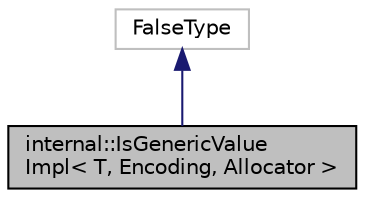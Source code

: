 digraph "internal::IsGenericValueImpl&lt; T, Encoding, Allocator &gt;"
{
  edge [fontname="Helvetica",fontsize="10",labelfontname="Helvetica",labelfontsize="10"];
  node [fontname="Helvetica",fontsize="10",shape=record];
  Node2 [label="internal::IsGenericValue\lImpl\< T, Encoding, Allocator \>",height=0.2,width=0.4,color="black", fillcolor="grey75", style="filled", fontcolor="black"];
  Node3 -> Node2 [dir="back",color="midnightblue",fontsize="10",style="solid",fontname="Helvetica"];
  Node3 [label="FalseType",height=0.2,width=0.4,color="grey75", fillcolor="white", style="filled"];
}
